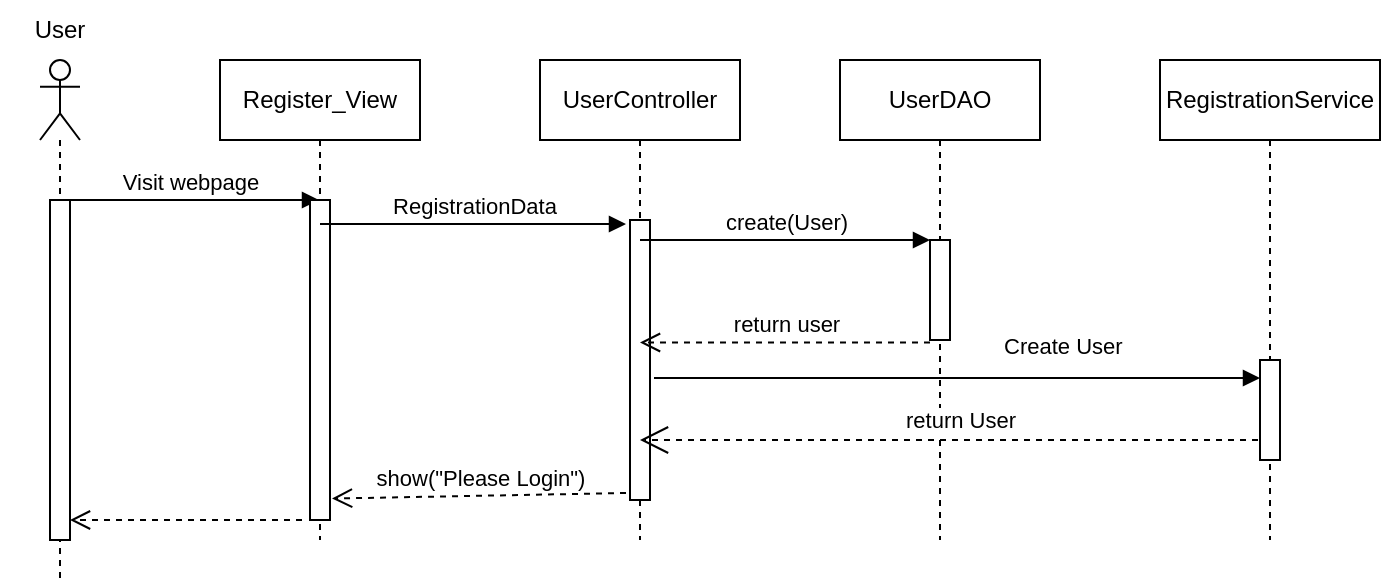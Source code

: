 <mxfile version="20.5.1" type="device"><diagram name="Page-1" id="13e1069c-82ec-6db2-03f1-153e76fe0fe0"><mxGraphModel dx="1038" dy="564" grid="1" gridSize="10" guides="1" tooltips="1" connect="1" arrows="1" fold="1" page="1" pageScale="1" pageWidth="1100" pageHeight="850" background="none" math="0" shadow="0"><root><mxCell id="0"/><mxCell id="1" parent="0"/><mxCell id="v61yGpu-RlQI1ew9xDMf-1" value="" style="shape=umlLifeline;participant=umlActor;perimeter=lifelinePerimeter;whiteSpace=wrap;html=1;container=1;collapsible=0;recursiveResize=0;verticalAlign=top;spacingTop=36;outlineConnect=0;" parent="1" vertex="1"><mxGeometry x="190" y="120" width="20" height="260" as="geometry"/></mxCell><mxCell id="v61yGpu-RlQI1ew9xDMf-5" value="" style="html=1;points=[];perimeter=orthogonalPerimeter;" parent="v61yGpu-RlQI1ew9xDMf-1" vertex="1"><mxGeometry x="5" y="70" width="10" height="170" as="geometry"/></mxCell><mxCell id="v61yGpu-RlQI1ew9xDMf-9" value="Visit webpage" style="html=1;verticalAlign=bottom;endArrow=block;rounded=0;" parent="v61yGpu-RlQI1ew9xDMf-1" target="v61yGpu-RlQI1ew9xDMf-2" edge="1"><mxGeometry width="80" relative="1" as="geometry"><mxPoint x="10" y="70" as="sourcePoint"/><mxPoint x="90" y="70" as="targetPoint"/></mxGeometry></mxCell><mxCell id="v61yGpu-RlQI1ew9xDMf-2" value="Register_View" style="shape=umlLifeline;perimeter=lifelinePerimeter;whiteSpace=wrap;html=1;container=1;collapsible=0;recursiveResize=0;outlineConnect=0;" parent="1" vertex="1"><mxGeometry x="280" y="120" width="100" height="240" as="geometry"/></mxCell><mxCell id="v61yGpu-RlQI1ew9xDMf-6" value="" style="html=1;points=[];perimeter=orthogonalPerimeter;" parent="v61yGpu-RlQI1ew9xDMf-2" vertex="1"><mxGeometry x="45" y="70" width="10" height="160" as="geometry"/></mxCell><mxCell id="v61yGpu-RlQI1ew9xDMf-3" value="UserController" style="shape=umlLifeline;perimeter=lifelinePerimeter;whiteSpace=wrap;html=1;container=1;collapsible=0;recursiveResize=0;outlineConnect=0;" parent="1" vertex="1"><mxGeometry x="440" y="120" width="100" height="240" as="geometry"/></mxCell><mxCell id="v61yGpu-RlQI1ew9xDMf-11" value="" style="html=1;points=[];perimeter=orthogonalPerimeter;" parent="v61yGpu-RlQI1ew9xDMf-3" vertex="1"><mxGeometry x="45" y="80" width="10" height="80" as="geometry"/></mxCell><mxCell id="v61yGpu-RlQI1ew9xDMf-12" value="" style="html=1;points=[];perimeter=orthogonalPerimeter;" parent="v61yGpu-RlQI1ew9xDMf-3" vertex="1"><mxGeometry x="45" y="80" width="10" height="140" as="geometry"/></mxCell><mxCell id="v61yGpu-RlQI1ew9xDMf-4" value="UserDAO" style="shape=umlLifeline;perimeter=lifelinePerimeter;whiteSpace=wrap;html=1;container=1;collapsible=0;recursiveResize=0;outlineConnect=0;" parent="1" vertex="1"><mxGeometry x="590" y="120" width="100" height="240" as="geometry"/></mxCell><mxCell id="v61yGpu-RlQI1ew9xDMf-13" value="" style="html=1;points=[];perimeter=orthogonalPerimeter;" parent="v61yGpu-RlQI1ew9xDMf-4" vertex="1"><mxGeometry x="45" y="90" width="10" height="50" as="geometry"/></mxCell><mxCell id="v61yGpu-RlQI1ew9xDMf-14" value="create(User)" style="html=1;verticalAlign=bottom;endArrow=block;rounded=0;" parent="v61yGpu-RlQI1ew9xDMf-4" source="v61yGpu-RlQI1ew9xDMf-3" edge="1"><mxGeometry width="80" relative="1" as="geometry"><mxPoint x="-75" y="90" as="sourcePoint"/><mxPoint x="45" y="90" as="targetPoint"/></mxGeometry></mxCell><mxCell id="v61yGpu-RlQI1ew9xDMf-10" value="RegistrationData" style="html=1;verticalAlign=bottom;endArrow=block;rounded=0;entryX=-0.2;entryY=0.025;entryDx=0;entryDy=0;entryPerimeter=0;" parent="1" source="v61yGpu-RlQI1ew9xDMf-2" target="v61yGpu-RlQI1ew9xDMf-11" edge="1"><mxGeometry width="80" relative="1" as="geometry"><mxPoint x="410" y="270" as="sourcePoint"/><mxPoint x="440" y="220" as="targetPoint"/></mxGeometry></mxCell><mxCell id="v61yGpu-RlQI1ew9xDMf-15" value="return user" style="html=1;verticalAlign=bottom;endArrow=open;dashed=1;endSize=8;rounded=0;exitX=0;exitY=1.025;exitDx=0;exitDy=0;exitPerimeter=0;" parent="1" source="v61yGpu-RlQI1ew9xDMf-13" target="v61yGpu-RlQI1ew9xDMf-3" edge="1"><mxGeometry relative="1" as="geometry"><mxPoint x="630" y="320" as="sourcePoint"/><mxPoint x="550" y="320" as="targetPoint"/></mxGeometry></mxCell><mxCell id="vyG4HyNM5AR6alSfhucj-1" value="User" style="text;html=1;strokeColor=none;fillColor=none;align=center;verticalAlign=middle;whiteSpace=wrap;rounded=0;" parent="1" vertex="1"><mxGeometry x="170" y="90" width="60" height="30" as="geometry"/></mxCell><mxCell id="6RFgTDq9uo8BFYEBjZ40-1" value="RegistrationService" style="shape=umlLifeline;perimeter=lifelinePerimeter;whiteSpace=wrap;html=1;container=1;collapsible=0;recursiveResize=0;outlineConnect=0;" vertex="1" parent="1"><mxGeometry x="750" y="120" width="110" height="240" as="geometry"/></mxCell><mxCell id="6RFgTDq9uo8BFYEBjZ40-2" value="" style="html=1;points=[];perimeter=orthogonalPerimeter;" vertex="1" parent="6RFgTDq9uo8BFYEBjZ40-1"><mxGeometry x="50" y="150" width="10" height="50" as="geometry"/></mxCell><mxCell id="6RFgTDq9uo8BFYEBjZ40-3" value="Create User" style="endArrow=block;endFill=1;html=1;edgeStyle=orthogonalEdgeStyle;align=left;verticalAlign=top;rounded=0;exitX=1.2;exitY=0.564;exitDx=0;exitDy=0;exitPerimeter=0;" edge="1" parent="1" source="v61yGpu-RlQI1ew9xDMf-12"><mxGeometry x="0.142" y="29" relative="1" as="geometry"><mxPoint x="720" y="350" as="sourcePoint"/><mxPoint x="800" y="279" as="targetPoint"/><Array as="points"><mxPoint x="797" y="279"/></Array><mxPoint as="offset"/></mxGeometry></mxCell><mxCell id="v61yGpu-RlQI1ew9xDMf-16" value="show(&quot;Please Login&quot;)" style="html=1;verticalAlign=bottom;endArrow=open;dashed=1;endSize=8;rounded=0;exitX=-0.2;exitY=0.975;exitDx=0;exitDy=0;exitPerimeter=0;entryX=1.1;entryY=0.933;entryDx=0;entryDy=0;entryPerimeter=0;" parent="1" source="v61yGpu-RlQI1ew9xDMf-12" edge="1" target="v61yGpu-RlQI1ew9xDMf-6"><mxGeometry relative="1" as="geometry"><mxPoint x="420" y="280" as="sourcePoint"/><mxPoint x="340" y="280" as="targetPoint"/></mxGeometry></mxCell><mxCell id="v61yGpu-RlQI1ew9xDMf-17" value="" style="html=1;verticalAlign=bottom;endArrow=open;dashed=1;endSize=8;rounded=0;exitX=-0.4;exitY=1;exitDx=0;exitDy=0;exitPerimeter=0;" parent="1" source="v61yGpu-RlQI1ew9xDMf-6" edge="1" target="v61yGpu-RlQI1ew9xDMf-5"><mxGeometry relative="1" as="geometry"><mxPoint x="280" y="300" as="sourcePoint"/><mxPoint x="200" y="300" as="targetPoint"/></mxGeometry></mxCell><mxCell id="6RFgTDq9uo8BFYEBjZ40-5" value="return User" style="endArrow=open;endSize=12;dashed=1;html=1;rounded=0;exitX=-0.1;exitY=0.8;exitDx=0;exitDy=0;exitPerimeter=0;" edge="1" parent="1" source="6RFgTDq9uo8BFYEBjZ40-2" target="v61yGpu-RlQI1ew9xDMf-3"><mxGeometry x="-0.037" y="-10" width="160" relative="1" as="geometry"><mxPoint x="690" y="390" as="sourcePoint"/><mxPoint x="850" y="390" as="targetPoint"/><mxPoint as="offset"/></mxGeometry></mxCell></root></mxGraphModel></diagram></mxfile>